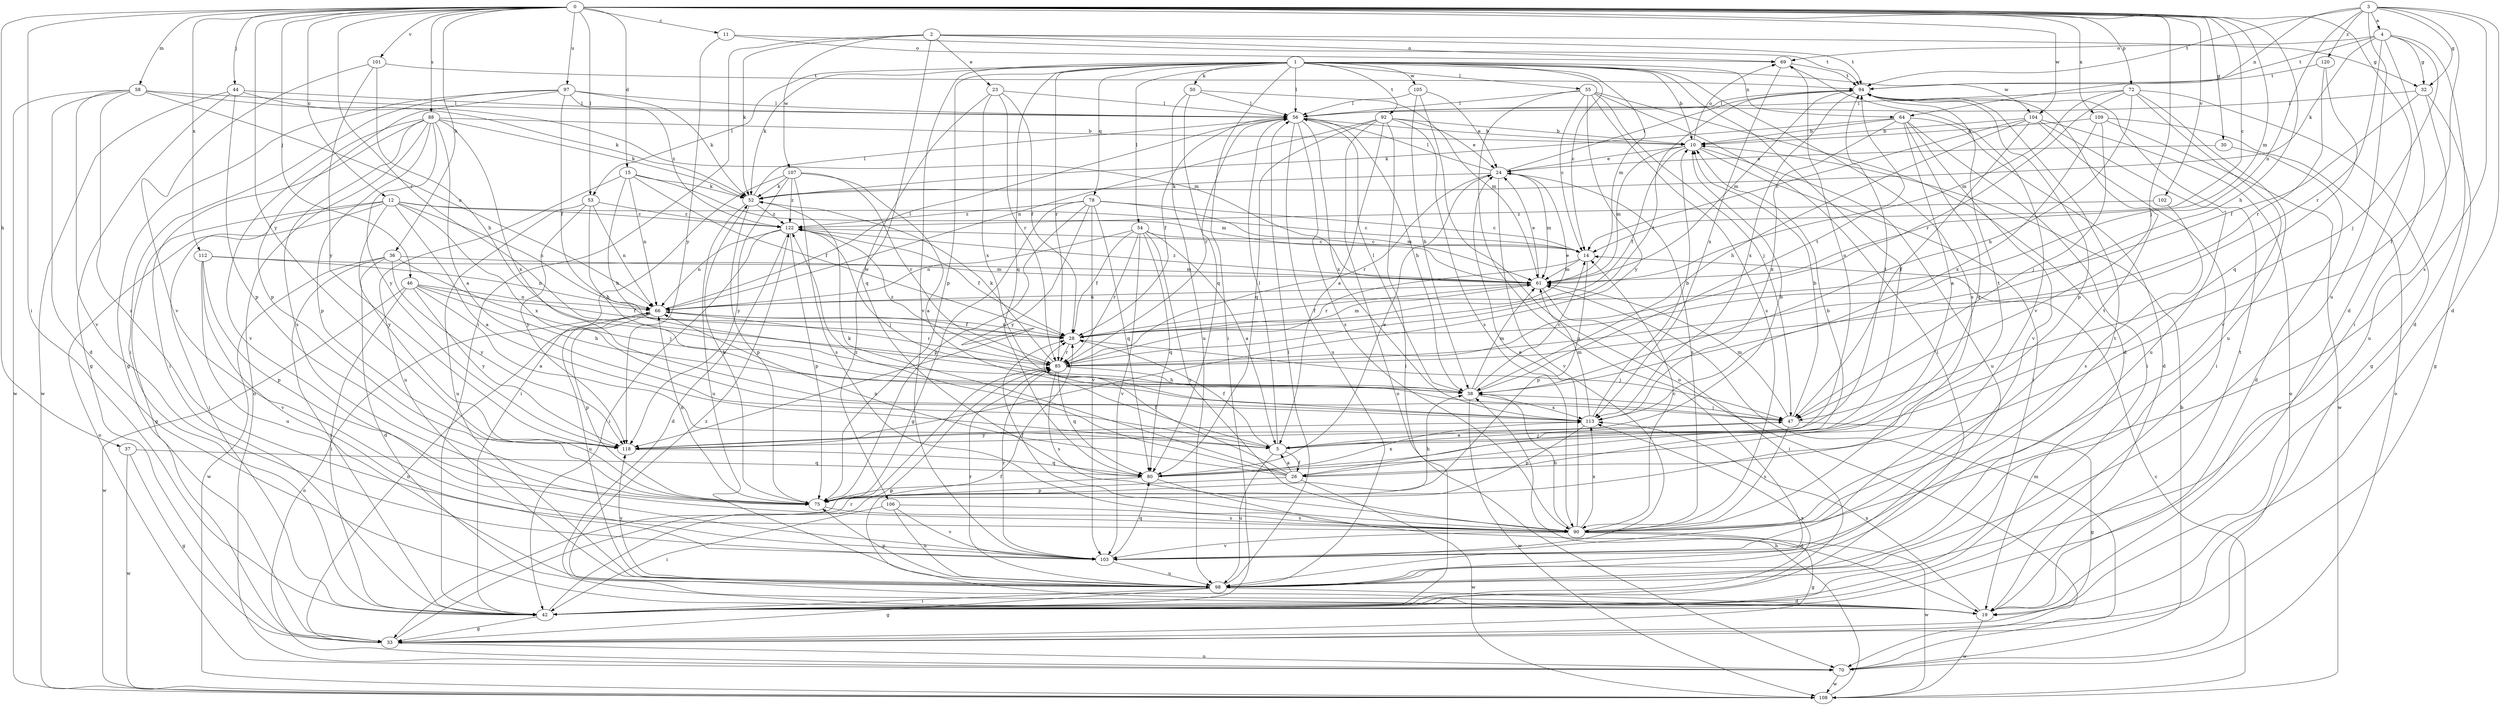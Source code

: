strict digraph  {
0;
1;
2;
3;
4;
5;
10;
11;
12;
14;
15;
19;
23;
24;
26;
28;
30;
32;
33;
36;
37;
38;
42;
44;
46;
47;
50;
52;
53;
54;
55;
56;
58;
61;
64;
66;
69;
70;
72;
75;
78;
80;
85;
88;
90;
92;
94;
97;
98;
101;
102;
103;
104;
105;
106;
107;
108;
109;
112;
113;
118;
120;
122;
0 -> 11  [label=c];
0 -> 12  [label=c];
0 -> 14  [label=c];
0 -> 15  [label=d];
0 -> 19  [label=d];
0 -> 30  [label=g];
0 -> 36  [label=h];
0 -> 37  [label=h];
0 -> 38  [label=h];
0 -> 42  [label=i];
0 -> 44  [label=j];
0 -> 46  [label=j];
0 -> 47  [label=j];
0 -> 53  [label=l];
0 -> 58  [label=m];
0 -> 61  [label=m];
0 -> 72  [label=p];
0 -> 85  [label=r];
0 -> 88  [label=s];
0 -> 97  [label=u];
0 -> 101  [label=v];
0 -> 102  [label=v];
0 -> 104  [label=w];
0 -> 109  [label=x];
0 -> 112  [label=x];
0 -> 118  [label=y];
1 -> 10  [label=b];
1 -> 14  [label=c];
1 -> 26  [label=f];
1 -> 42  [label=i];
1 -> 50  [label=k];
1 -> 52  [label=k];
1 -> 53  [label=l];
1 -> 54  [label=l];
1 -> 55  [label=l];
1 -> 56  [label=l];
1 -> 61  [label=m];
1 -> 64  [label=n];
1 -> 75  [label=p];
1 -> 78  [label=q];
1 -> 80  [label=q];
1 -> 85  [label=r];
1 -> 90  [label=s];
1 -> 92  [label=t];
1 -> 103  [label=v];
1 -> 104  [label=w];
1 -> 105  [label=w];
2 -> 23  [label=e];
2 -> 32  [label=g];
2 -> 42  [label=i];
2 -> 52  [label=k];
2 -> 69  [label=o];
2 -> 94  [label=t];
2 -> 106  [label=w];
2 -> 107  [label=w];
3 -> 4  [label=a];
3 -> 19  [label=d];
3 -> 26  [label=f];
3 -> 32  [label=g];
3 -> 64  [label=n];
3 -> 66  [label=n];
3 -> 90  [label=s];
3 -> 94  [label=t];
3 -> 98  [label=u];
3 -> 120  [label=z];
4 -> 19  [label=d];
4 -> 32  [label=g];
4 -> 42  [label=i];
4 -> 47  [label=j];
4 -> 52  [label=k];
4 -> 69  [label=o];
4 -> 85  [label=r];
4 -> 94  [label=t];
5 -> 26  [label=f];
5 -> 28  [label=f];
5 -> 47  [label=j];
5 -> 56  [label=l];
5 -> 69  [label=o];
5 -> 98  [label=u];
10 -> 24  [label=e];
10 -> 28  [label=f];
10 -> 42  [label=i];
10 -> 61  [label=m];
10 -> 69  [label=o];
10 -> 98  [label=u];
11 -> 69  [label=o];
11 -> 94  [label=t];
11 -> 118  [label=y];
12 -> 5  [label=a];
12 -> 14  [label=c];
12 -> 33  [label=g];
12 -> 42  [label=i];
12 -> 66  [label=n];
12 -> 70  [label=o];
12 -> 113  [label=x];
12 -> 118  [label=y];
12 -> 122  [label=z];
14 -> 61  [label=m];
14 -> 75  [label=p];
14 -> 85  [label=r];
15 -> 28  [label=f];
15 -> 38  [label=h];
15 -> 52  [label=k];
15 -> 61  [label=m];
15 -> 66  [label=n];
15 -> 98  [label=u];
19 -> 28  [label=f];
19 -> 94  [label=t];
19 -> 108  [label=w];
19 -> 113  [label=x];
19 -> 122  [label=z];
23 -> 28  [label=f];
23 -> 56  [label=l];
23 -> 80  [label=q];
23 -> 85  [label=r];
23 -> 113  [label=x];
24 -> 52  [label=k];
24 -> 56  [label=l];
24 -> 61  [label=m];
24 -> 85  [label=r];
24 -> 90  [label=s];
24 -> 94  [label=t];
24 -> 103  [label=v];
26 -> 5  [label=a];
26 -> 10  [label=b];
26 -> 28  [label=f];
26 -> 52  [label=k];
26 -> 66  [label=n];
26 -> 75  [label=p];
26 -> 94  [label=t];
26 -> 108  [label=w];
26 -> 122  [label=z];
28 -> 24  [label=e];
28 -> 47  [label=j];
28 -> 61  [label=m];
28 -> 66  [label=n];
28 -> 85  [label=r];
30 -> 19  [label=d];
30 -> 24  [label=e];
32 -> 28  [label=f];
32 -> 33  [label=g];
32 -> 56  [label=l];
32 -> 98  [label=u];
33 -> 66  [label=n];
33 -> 70  [label=o];
33 -> 85  [label=r];
36 -> 19  [label=d];
36 -> 42  [label=i];
36 -> 47  [label=j];
36 -> 61  [label=m];
36 -> 108  [label=w];
36 -> 118  [label=y];
37 -> 33  [label=g];
37 -> 80  [label=q];
37 -> 108  [label=w];
38 -> 14  [label=c];
38 -> 47  [label=j];
38 -> 56  [label=l];
38 -> 61  [label=m];
38 -> 94  [label=t];
38 -> 108  [label=w];
38 -> 113  [label=x];
42 -> 33  [label=g];
42 -> 85  [label=r];
42 -> 113  [label=x];
44 -> 33  [label=g];
44 -> 56  [label=l];
44 -> 61  [label=m];
44 -> 75  [label=p];
44 -> 108  [label=w];
46 -> 5  [label=a];
46 -> 28  [label=f];
46 -> 38  [label=h];
46 -> 42  [label=i];
46 -> 66  [label=n];
46 -> 108  [label=w];
46 -> 118  [label=y];
47 -> 5  [label=a];
47 -> 10  [label=b];
47 -> 33  [label=g];
47 -> 61  [label=m];
47 -> 90  [label=s];
50 -> 56  [label=l];
50 -> 61  [label=m];
50 -> 80  [label=q];
50 -> 98  [label=u];
52 -> 56  [label=l];
52 -> 75  [label=p];
52 -> 98  [label=u];
52 -> 122  [label=z];
53 -> 38  [label=h];
53 -> 66  [label=n];
53 -> 98  [label=u];
53 -> 118  [label=y];
53 -> 122  [label=z];
54 -> 5  [label=a];
54 -> 14  [label=c];
54 -> 28  [label=f];
54 -> 66  [label=n];
54 -> 80  [label=q];
54 -> 85  [label=r];
54 -> 90  [label=s];
54 -> 103  [label=v];
55 -> 14  [label=c];
55 -> 19  [label=d];
55 -> 42  [label=i];
55 -> 47  [label=j];
55 -> 56  [label=l];
55 -> 90  [label=s];
55 -> 98  [label=u];
55 -> 118  [label=y];
56 -> 10  [label=b];
56 -> 28  [label=f];
56 -> 38  [label=h];
56 -> 85  [label=r];
56 -> 90  [label=s];
56 -> 98  [label=u];
56 -> 113  [label=x];
58 -> 19  [label=d];
58 -> 52  [label=k];
58 -> 56  [label=l];
58 -> 66  [label=n];
58 -> 90  [label=s];
58 -> 103  [label=v];
58 -> 108  [label=w];
61 -> 24  [label=e];
61 -> 28  [label=f];
61 -> 42  [label=i];
61 -> 66  [label=n];
61 -> 122  [label=z];
64 -> 5  [label=a];
64 -> 10  [label=b];
64 -> 19  [label=d];
64 -> 42  [label=i];
64 -> 52  [label=k];
64 -> 80  [label=q];
64 -> 103  [label=v];
64 -> 113  [label=x];
66 -> 28  [label=f];
66 -> 56  [label=l];
66 -> 70  [label=o];
66 -> 75  [label=p];
66 -> 85  [label=r];
66 -> 98  [label=u];
69 -> 94  [label=t];
69 -> 103  [label=v];
69 -> 113  [label=x];
70 -> 10  [label=b];
70 -> 61  [label=m];
70 -> 108  [label=w];
72 -> 33  [label=g];
72 -> 38  [label=h];
72 -> 56  [label=l];
72 -> 61  [label=m];
72 -> 85  [label=r];
72 -> 98  [label=u];
72 -> 103  [label=v];
75 -> 38  [label=h];
75 -> 52  [label=k];
75 -> 66  [label=n];
75 -> 90  [label=s];
78 -> 14  [label=c];
78 -> 33  [label=g];
78 -> 61  [label=m];
78 -> 75  [label=p];
78 -> 80  [label=q];
78 -> 103  [label=v];
78 -> 118  [label=y];
78 -> 122  [label=z];
80 -> 19  [label=d];
80 -> 24  [label=e];
80 -> 75  [label=p];
80 -> 113  [label=x];
85 -> 38  [label=h];
85 -> 52  [label=k];
85 -> 80  [label=q];
85 -> 90  [label=s];
85 -> 94  [label=t];
85 -> 122  [label=z];
88 -> 5  [label=a];
88 -> 10  [label=b];
88 -> 42  [label=i];
88 -> 52  [label=k];
88 -> 70  [label=o];
88 -> 75  [label=p];
88 -> 90  [label=s];
88 -> 103  [label=v];
88 -> 113  [label=x];
88 -> 118  [label=y];
90 -> 14  [label=c];
90 -> 24  [label=e];
90 -> 28  [label=f];
90 -> 33  [label=g];
90 -> 38  [label=h];
90 -> 94  [label=t];
90 -> 103  [label=v];
90 -> 108  [label=w];
90 -> 113  [label=x];
92 -> 5  [label=a];
92 -> 10  [label=b];
92 -> 24  [label=e];
92 -> 42  [label=i];
92 -> 66  [label=n];
92 -> 70  [label=o];
92 -> 80  [label=q];
92 -> 90  [label=s];
94 -> 56  [label=l];
94 -> 61  [label=m];
94 -> 75  [label=p];
94 -> 113  [label=x];
97 -> 28  [label=f];
97 -> 33  [label=g];
97 -> 42  [label=i];
97 -> 52  [label=k];
97 -> 56  [label=l];
97 -> 75  [label=p];
97 -> 122  [label=z];
98 -> 19  [label=d];
98 -> 33  [label=g];
98 -> 42  [label=i];
98 -> 56  [label=l];
98 -> 75  [label=p];
98 -> 85  [label=r];
98 -> 94  [label=t];
98 -> 118  [label=y];
101 -> 38  [label=h];
101 -> 94  [label=t];
101 -> 103  [label=v];
101 -> 118  [label=y];
102 -> 90  [label=s];
102 -> 122  [label=z];
103 -> 80  [label=q];
103 -> 85  [label=r];
103 -> 98  [label=u];
104 -> 10  [label=b];
104 -> 14  [label=c];
104 -> 38  [label=h];
104 -> 42  [label=i];
104 -> 47  [label=j];
104 -> 70  [label=o];
104 -> 98  [label=u];
105 -> 24  [label=e];
105 -> 38  [label=h];
105 -> 56  [label=l];
105 -> 70  [label=o];
106 -> 42  [label=i];
106 -> 90  [label=s];
106 -> 98  [label=u];
106 -> 103  [label=v];
107 -> 5  [label=a];
107 -> 42  [label=i];
107 -> 52  [label=k];
107 -> 85  [label=r];
107 -> 90  [label=s];
107 -> 118  [label=y];
107 -> 122  [label=z];
108 -> 14  [label=c];
108 -> 38  [label=h];
109 -> 10  [label=b];
109 -> 47  [label=j];
109 -> 70  [label=o];
109 -> 108  [label=w];
109 -> 113  [label=x];
112 -> 61  [label=m];
112 -> 66  [label=n];
112 -> 75  [label=p];
112 -> 98  [label=u];
112 -> 103  [label=v];
113 -> 10  [label=b];
113 -> 61  [label=m];
113 -> 75  [label=p];
113 -> 118  [label=y];
118 -> 10  [label=b];
118 -> 80  [label=q];
118 -> 94  [label=t];
120 -> 80  [label=q];
120 -> 85  [label=r];
120 -> 94  [label=t];
122 -> 14  [label=c];
122 -> 19  [label=d];
122 -> 28  [label=f];
122 -> 42  [label=i];
122 -> 47  [label=j];
122 -> 66  [label=n];
122 -> 75  [label=p];
}

